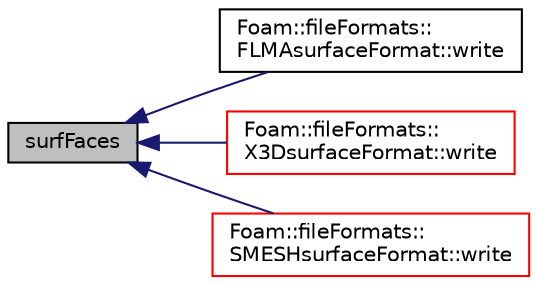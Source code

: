 digraph "surfFaces"
{
  bgcolor="transparent";
  edge [fontname="Helvetica",fontsize="10",labelfontname="Helvetica",labelfontsize="10"];
  node [fontname="Helvetica",fontsize="10",shape=record];
  rankdir="LR";
  Node1 [label="surfFaces",height=0.2,width=0.4,color="black", fillcolor="grey75", style="filled" fontcolor="black"];
  Node1 -> Node2 [dir="back",color="midnightblue",fontsize="10",style="solid",fontname="Helvetica"];
  Node2 [label="Foam::fileFormats::\lFLMAsurfaceFormat::write",height=0.2,width=0.4,color="black",URL="$classFoam_1_1fileFormats_1_1FLMAsurfaceFormat.html#a1a932551a9e338e5311fa2789259d8d0",tooltip="Write surface mesh components by proxy. "];
  Node1 -> Node3 [dir="back",color="midnightblue",fontsize="10",style="solid",fontname="Helvetica"];
  Node3 [label="Foam::fileFormats::\lX3DsurfaceFormat::write",height=0.2,width=0.4,color="red",URL="$classFoam_1_1fileFormats_1_1X3DsurfaceFormat.html#a6ec61957e13b15f91c3137de94712e52",tooltip="Write surface mesh components by proxy. "];
  Node1 -> Node4 [dir="back",color="midnightblue",fontsize="10",style="solid",fontname="Helvetica"];
  Node4 [label="Foam::fileFormats::\lSMESHsurfaceFormat::write",height=0.2,width=0.4,color="red",URL="$classFoam_1_1fileFormats_1_1SMESHsurfaceFormat.html#a6ec61957e13b15f91c3137de94712e52",tooltip="Write surface mesh components by proxy. "];
}

